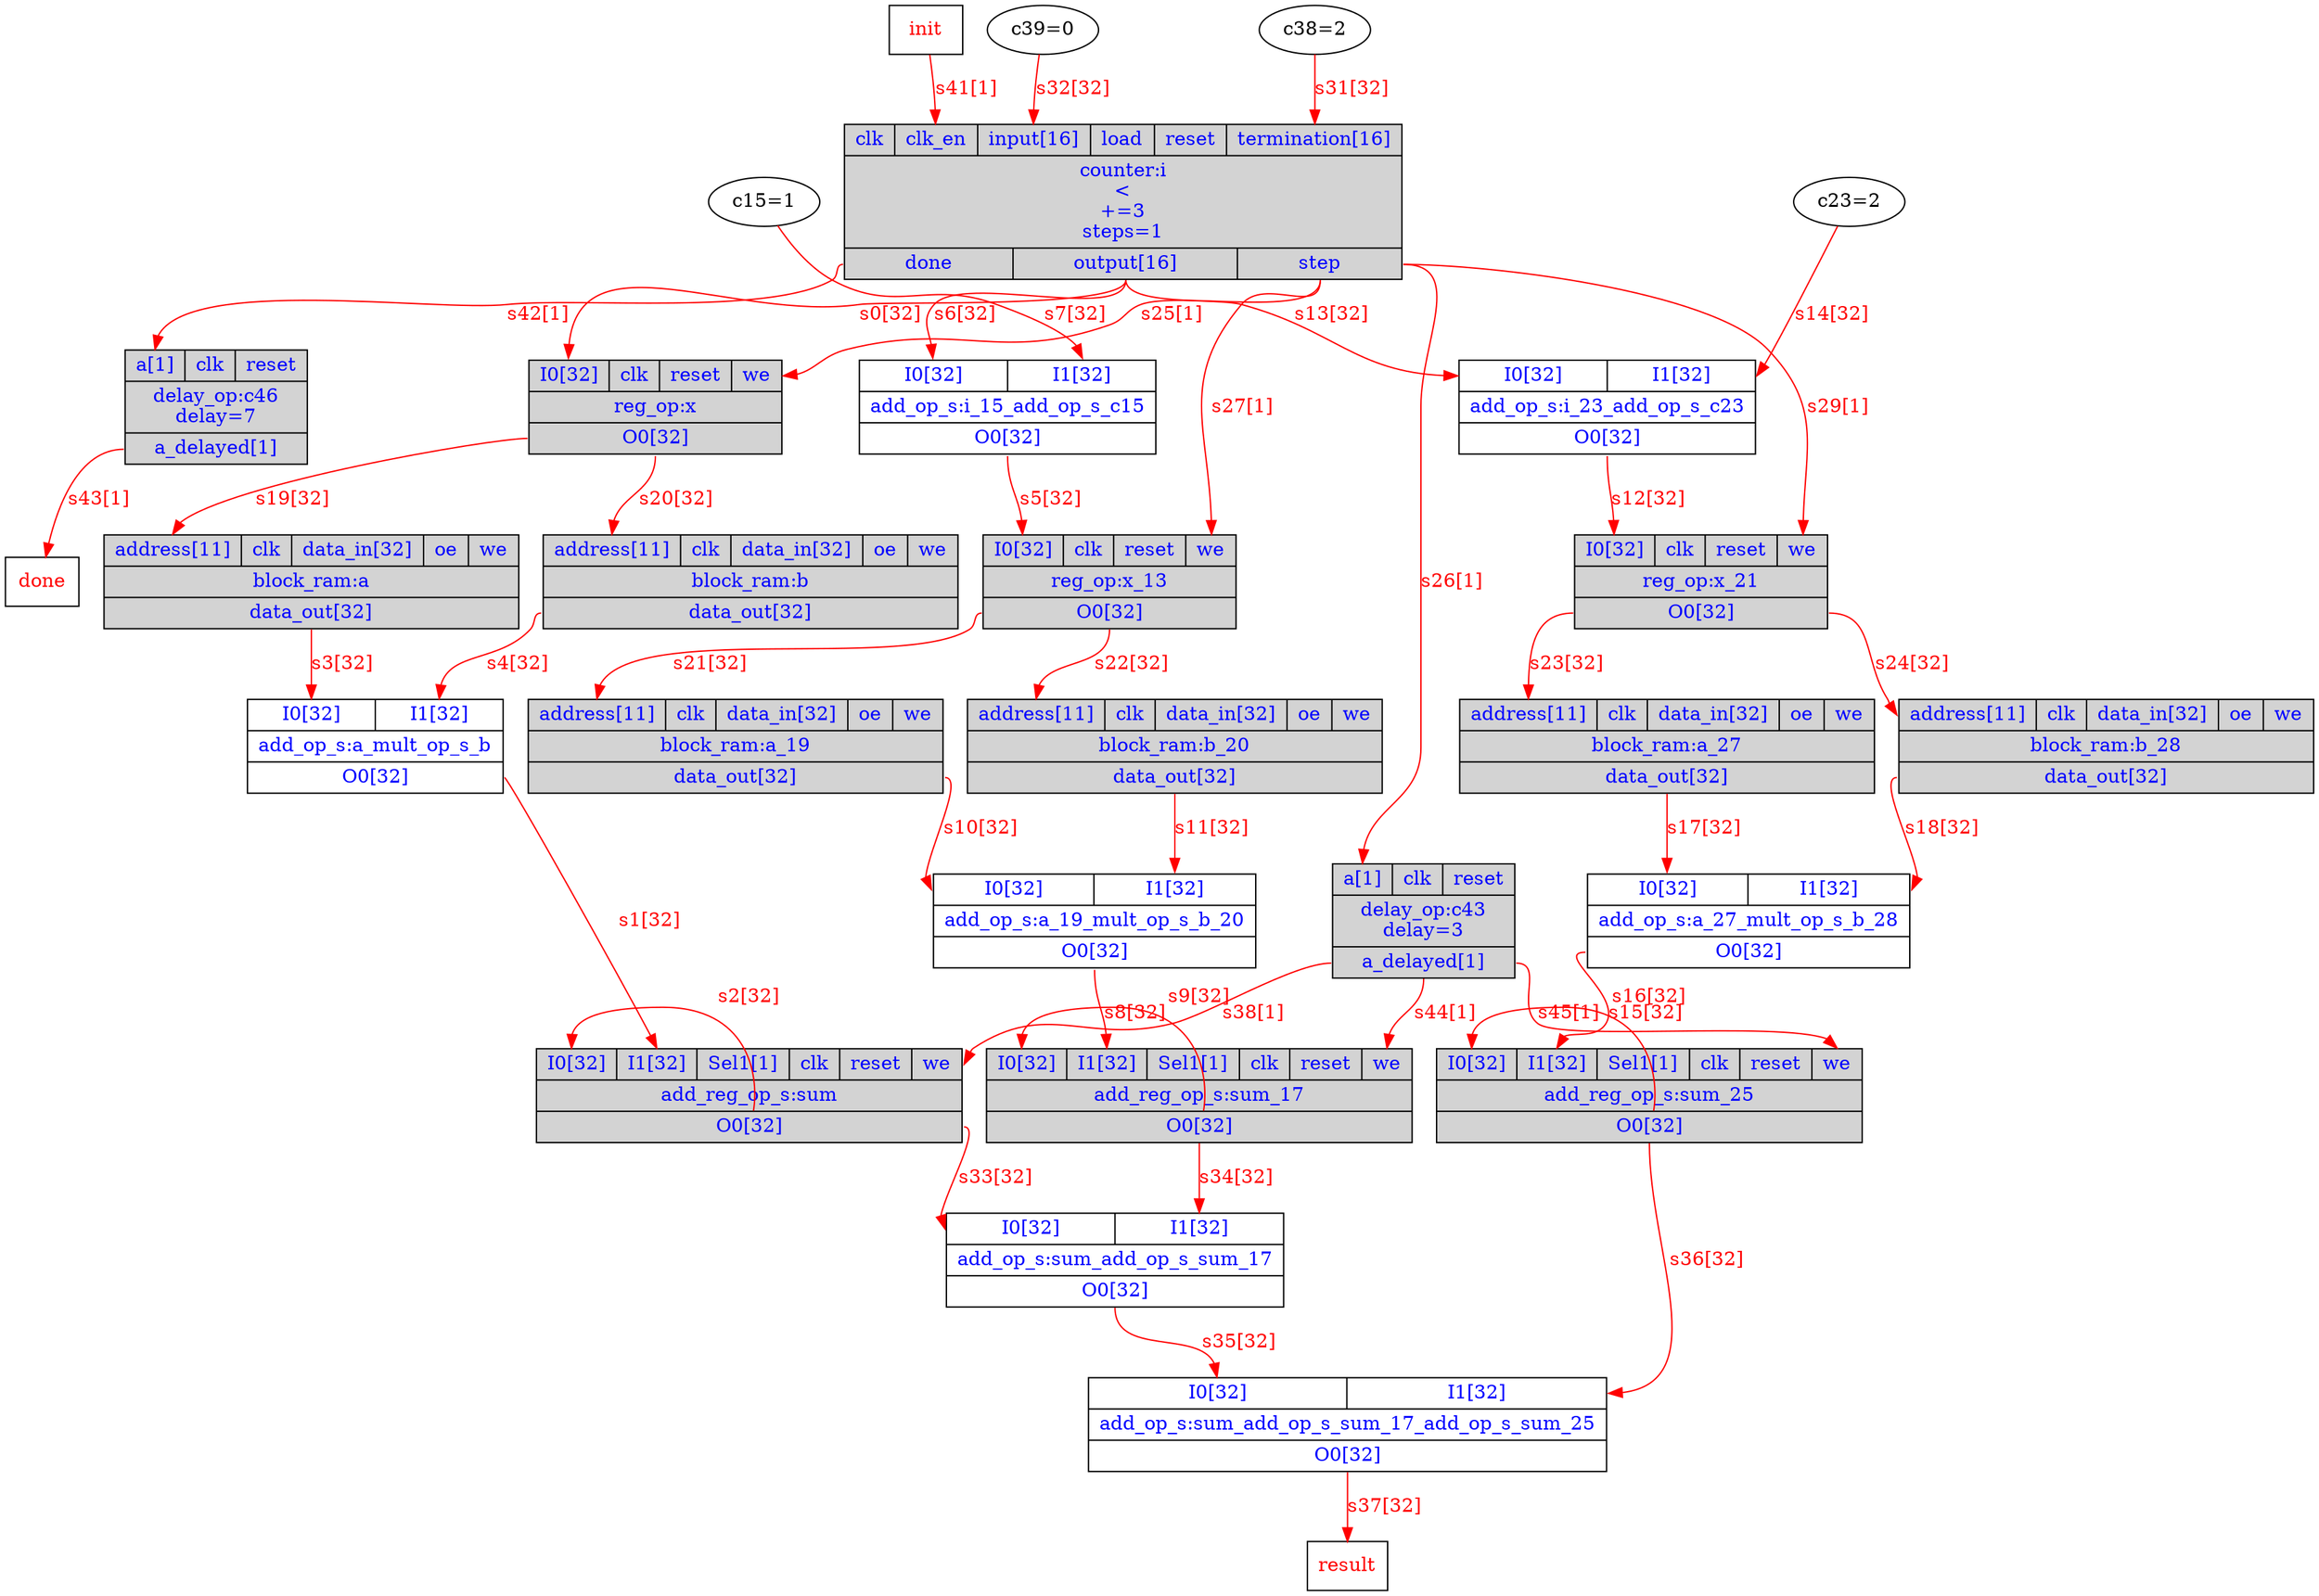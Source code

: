 digraph diagram {
// Components (Nodes) 
"i" [shape=record, fontcolor=blue, style="filled", fillcolor="lightgray", label="{{<clk>clk|<clk_en>clk_en|<input>input[16]|<load>load|<reset>reset|<termination>termination[16]}|counter:i\n\<\n+=3\nsteps=1|{<done>done|<output>output[16]|<step>step}}"]; 
"x" [shape=record, fontcolor=blue, style="filled", fillcolor="lightgray", label="{{<I0>I0[32]|<clk>clk|<reset>reset|<we>we}|reg_op:x|{<O0>O0[32]}}"]; 
"sum" [shape=record, fontcolor=blue, style="filled", fillcolor="lightgray", label="{{<I0>I0[32]|<I1>I1[32]|<Sel1>Sel1[1]|<clk>clk|<reset>reset|<we>we}|add_reg_op_s:sum|{<O0>O0[32]}}"]; 
"a_mult_op_s_b" [shape=record, fontcolor=blue, label="{{<I0>I0[32]|<I1>I1[32]}|add_op_s:a_mult_op_s_b|{<O0>O0[32]}}"]; 
"a" [shape=record, fontcolor=blue, style="filled", fillcolor="lightgray", label="{{<address>address[11]|<clk>clk|<data_in>data_in[32]|<oe>oe|<we>we}|block_ram:a|{<data_out>data_out[32]}}"]; 
"b" [shape=record, fontcolor=blue, style="filled", fillcolor="lightgray", label="{{<address>address[11]|<clk>clk|<data_in>data_in[32]|<oe>oe|<we>we}|block_ram:b|{<data_out>data_out[32]}}"]; 
"x_13" [shape=record, fontcolor=blue, style="filled", fillcolor="lightgray", label="{{<I0>I0[32]|<clk>clk|<reset>reset|<we>we}|reg_op:x_13|{<O0>O0[32]}}"]; 
"i_15_add_op_s_c15" [shape=record, fontcolor=blue, label="{{<I0>I0[32]|<I1>I1[32]}|add_op_s:i_15_add_op_s_c15|{<O0>O0[32]}}"]; 
"c15" [fontcolor=b label="c15=1"]"sum_17" [shape=record, fontcolor=blue, style="filled", fillcolor="lightgray", label="{{<I0>I0[32]|<I1>I1[32]|<Sel1>Sel1[1]|<clk>clk|<reset>reset|<we>we}|add_reg_op_s:sum_17|{<O0>O0[32]}}"]; 
"a_19_mult_op_s_b_20" [shape=record, fontcolor=blue, label="{{<I0>I0[32]|<I1>I1[32]}|add_op_s:a_19_mult_op_s_b_20|{<O0>O0[32]}}"]; 
"a_19" [shape=record, fontcolor=blue, style="filled", fillcolor="lightgray", label="{{<address>address[11]|<clk>clk|<data_in>data_in[32]|<oe>oe|<we>we}|block_ram:a_19|{<data_out>data_out[32]}}"]; 
"b_20" [shape=record, fontcolor=blue, style="filled", fillcolor="lightgray", label="{{<address>address[11]|<clk>clk|<data_in>data_in[32]|<oe>oe|<we>we}|block_ram:b_20|{<data_out>data_out[32]}}"]; 
"x_21" [shape=record, fontcolor=blue, style="filled", fillcolor="lightgray", label="{{<I0>I0[32]|<clk>clk|<reset>reset|<we>we}|reg_op:x_21|{<O0>O0[32]}}"]; 
"i_23_add_op_s_c23" [shape=record, fontcolor=blue, label="{{<I0>I0[32]|<I1>I1[32]}|add_op_s:i_23_add_op_s_c23|{<O0>O0[32]}}"]; 
"c23" [fontcolor=b label="c23=2"]"sum_25" [shape=record, fontcolor=blue, style="filled", fillcolor="lightgray", label="{{<I0>I0[32]|<I1>I1[32]|<Sel1>Sel1[1]|<clk>clk|<reset>reset|<we>we}|add_reg_op_s:sum_25|{<O0>O0[32]}}"]; 
"a_27_mult_op_s_b_28" [shape=record, fontcolor=blue, label="{{<I0>I0[32]|<I1>I1[32]}|add_op_s:a_27_mult_op_s_b_28|{<O0>O0[32]}}"]; 
"a_27" [shape=record, fontcolor=blue, style="filled", fillcolor="lightgray", label="{{<address>address[11]|<clk>clk|<data_in>data_in[32]|<oe>oe|<we>we}|block_ram:a_27|{<data_out>data_out[32]}}"]; 
"b_28" [shape=record, fontcolor=blue, style="filled", fillcolor="lightgray", label="{{<address>address[11]|<clk>clk|<data_in>data_in[32]|<oe>oe|<we>we}|block_ram:b_28|{<data_out>data_out[32]}}"]; 
"init" [shape=msquare fontcolor=red label="init"]"done" [shape=msquare fontcolor=red label="done"]"c38" [fontcolor=b label="c38=2"]"c39" [fontcolor=b label="c39=0"]"sum_add_op_s_sum_17" [shape=record, fontcolor=blue, label="{{<I0>I0[32]|<I1>I1[32]}|add_op_s:sum_add_op_s_sum_17|{<O0>O0[32]}}"]; 
"sum_add_op_s_sum_17_add_op_s_sum_25" [shape=record, fontcolor=blue, label="{{<I0>I0[32]|<I1>I1[32]}|add_op_s:sum_add_op_s_sum_17_add_op_s_sum_25|{<O0>O0[32]}}"]; 
"result" [shape=msquare fontcolor=red label="result"]"c43" [shape=record, fontcolor=blue, style="filled", fillcolor="lightgray", label="{{<a>a[1]|<clk>clk|<reset>reset}|delay_op:c43\ndelay=3|{<a_delayed>a_delayed[1]}}"]; 
"c46" [shape=record, fontcolor=blue, style="filled", fillcolor="lightgray", label="{{<a>a[1]|<clk>clk|<reset>reset}|delay_op:c46\ndelay=7|{<a_delayed>a_delayed[1]}}"]; 
// Signals (Edges) 
"i":output -> "x":I0[label="s0[32]" color=red fontcolor=red]; 
"a_mult_op_s_b":O0 -> "sum":I1[label="s1[32]" color=red fontcolor=red]; 
"sum":O0 -> "sum":I0[label="s2[32]" color=red fontcolor=red]; 
"a":data_out -> "a_mult_op_s_b":I0[label="s3[32]" color=red fontcolor=red]; 
"b":data_out -> "a_mult_op_s_b":I1[label="s4[32]" color=red fontcolor=red]; 
"i_15_add_op_s_c15":O0 -> "x_13":I0[label="s5[32]" color=red fontcolor=red]; 
"i":output -> "i_15_add_op_s_c15":I0[label="s6[32]" color=red fontcolor=red]; 
"c15":out -> "i_15_add_op_s_c15":I1[label="s7[32]" color=red fontcolor=red]; 
"a_19_mult_op_s_b_20":O0 -> "sum_17":I1[label="s8[32]" color=red fontcolor=red]; 
"sum_17":O0 -> "sum_17":I0[label="s9[32]" color=red fontcolor=red]; 
"a_19":data_out -> "a_19_mult_op_s_b_20":I0[label="s10[32]" color=red fontcolor=red]; 
"b_20":data_out -> "a_19_mult_op_s_b_20":I1[label="s11[32]" color=red fontcolor=red]; 
"i_23_add_op_s_c23":O0 -> "x_21":I0[label="s12[32]" color=red fontcolor=red]; 
"i":output -> "i_23_add_op_s_c23":I0[label="s13[32]" color=red fontcolor=red]; 
"c23":out -> "i_23_add_op_s_c23":I1[label="s14[32]" color=red fontcolor=red]; 
"a_27_mult_op_s_b_28":O0 -> "sum_25":I1[label="s15[32]" color=red fontcolor=red]; 
"sum_25":O0 -> "sum_25":I0[label="s16[32]" color=red fontcolor=red]; 
"a_27":data_out -> "a_27_mult_op_s_b_28":I0[label="s17[32]" color=red fontcolor=red]; 
"b_28":data_out -> "a_27_mult_op_s_b_28":I1[label="s18[32]" color=red fontcolor=red]; 
"x":O0 -> "a":address[label="s19[32]" color=red fontcolor=red]; 
"x":O0 -> "b":address[label="s20[32]" color=red fontcolor=red]; 
"x_13":O0 -> "a_19":address[label="s21[32]" color=red fontcolor=red]; 
"x_13":O0 -> "b_20":address[label="s22[32]" color=red fontcolor=red]; 
"x_21":O0 -> "a_27":address[label="s23[32]" color=red fontcolor=red]; 
"x_21":O0 -> "b_28":address[label="s24[32]" color=red fontcolor=red]; 
"i":step -> "x":we[label="s25[1]" color=red fontcolor=red]; 
"i":step -> "c43":a[label="s26[1]" color=red fontcolor=red]; 
"i":step -> "x_13":we[label="s27[1]" color=red fontcolor=red]; 
"i":step -> "x_21":we[label="s29[1]" color=red fontcolor=red]; 
"c38":out -> "i":termination[label="s31[32]" color=red fontcolor=red]; 
"c39":out -> "i":input[label="s32[32]" color=red fontcolor=red]; 
"sum":O0 -> "sum_add_op_s_sum_17":I0[label="s33[32]" color=red fontcolor=red]; 
"sum_17":O0 -> "sum_add_op_s_sum_17":I1[label="s34[32]" color=red fontcolor=red]; 
"sum_add_op_s_sum_17":O0 -> "sum_add_op_s_sum_17_add_op_s_sum_25":I0[label="s35[32]" color=red fontcolor=red]; 
"sum_25":O0 -> "sum_add_op_s_sum_17_add_op_s_sum_25":I1[label="s36[32]" color=red fontcolor=red]; 
"sum_add_op_s_sum_17_add_op_s_sum_25":O0 -> "result":in[label="s37[32]" color=red fontcolor=red]; 
"c43":a_delayed -> "sum":we[label="s38[1]" color=red fontcolor=red]; 
"init":out -> "i":clk_en[label="s41[1]" color=red fontcolor=red]; 
"i":done -> "c46":a[label="s42[1]" color=red fontcolor=red]; 
"c46":a_delayed -> "done":in[label="s43[1]" color=red fontcolor=red]; 
"c43":a_delayed -> "sum_17":we[label="s44[1]" color=red fontcolor=red]; 
"c43":a_delayed -> "sum_25":we[label="s45[1]" color=red fontcolor=red]; 
}
